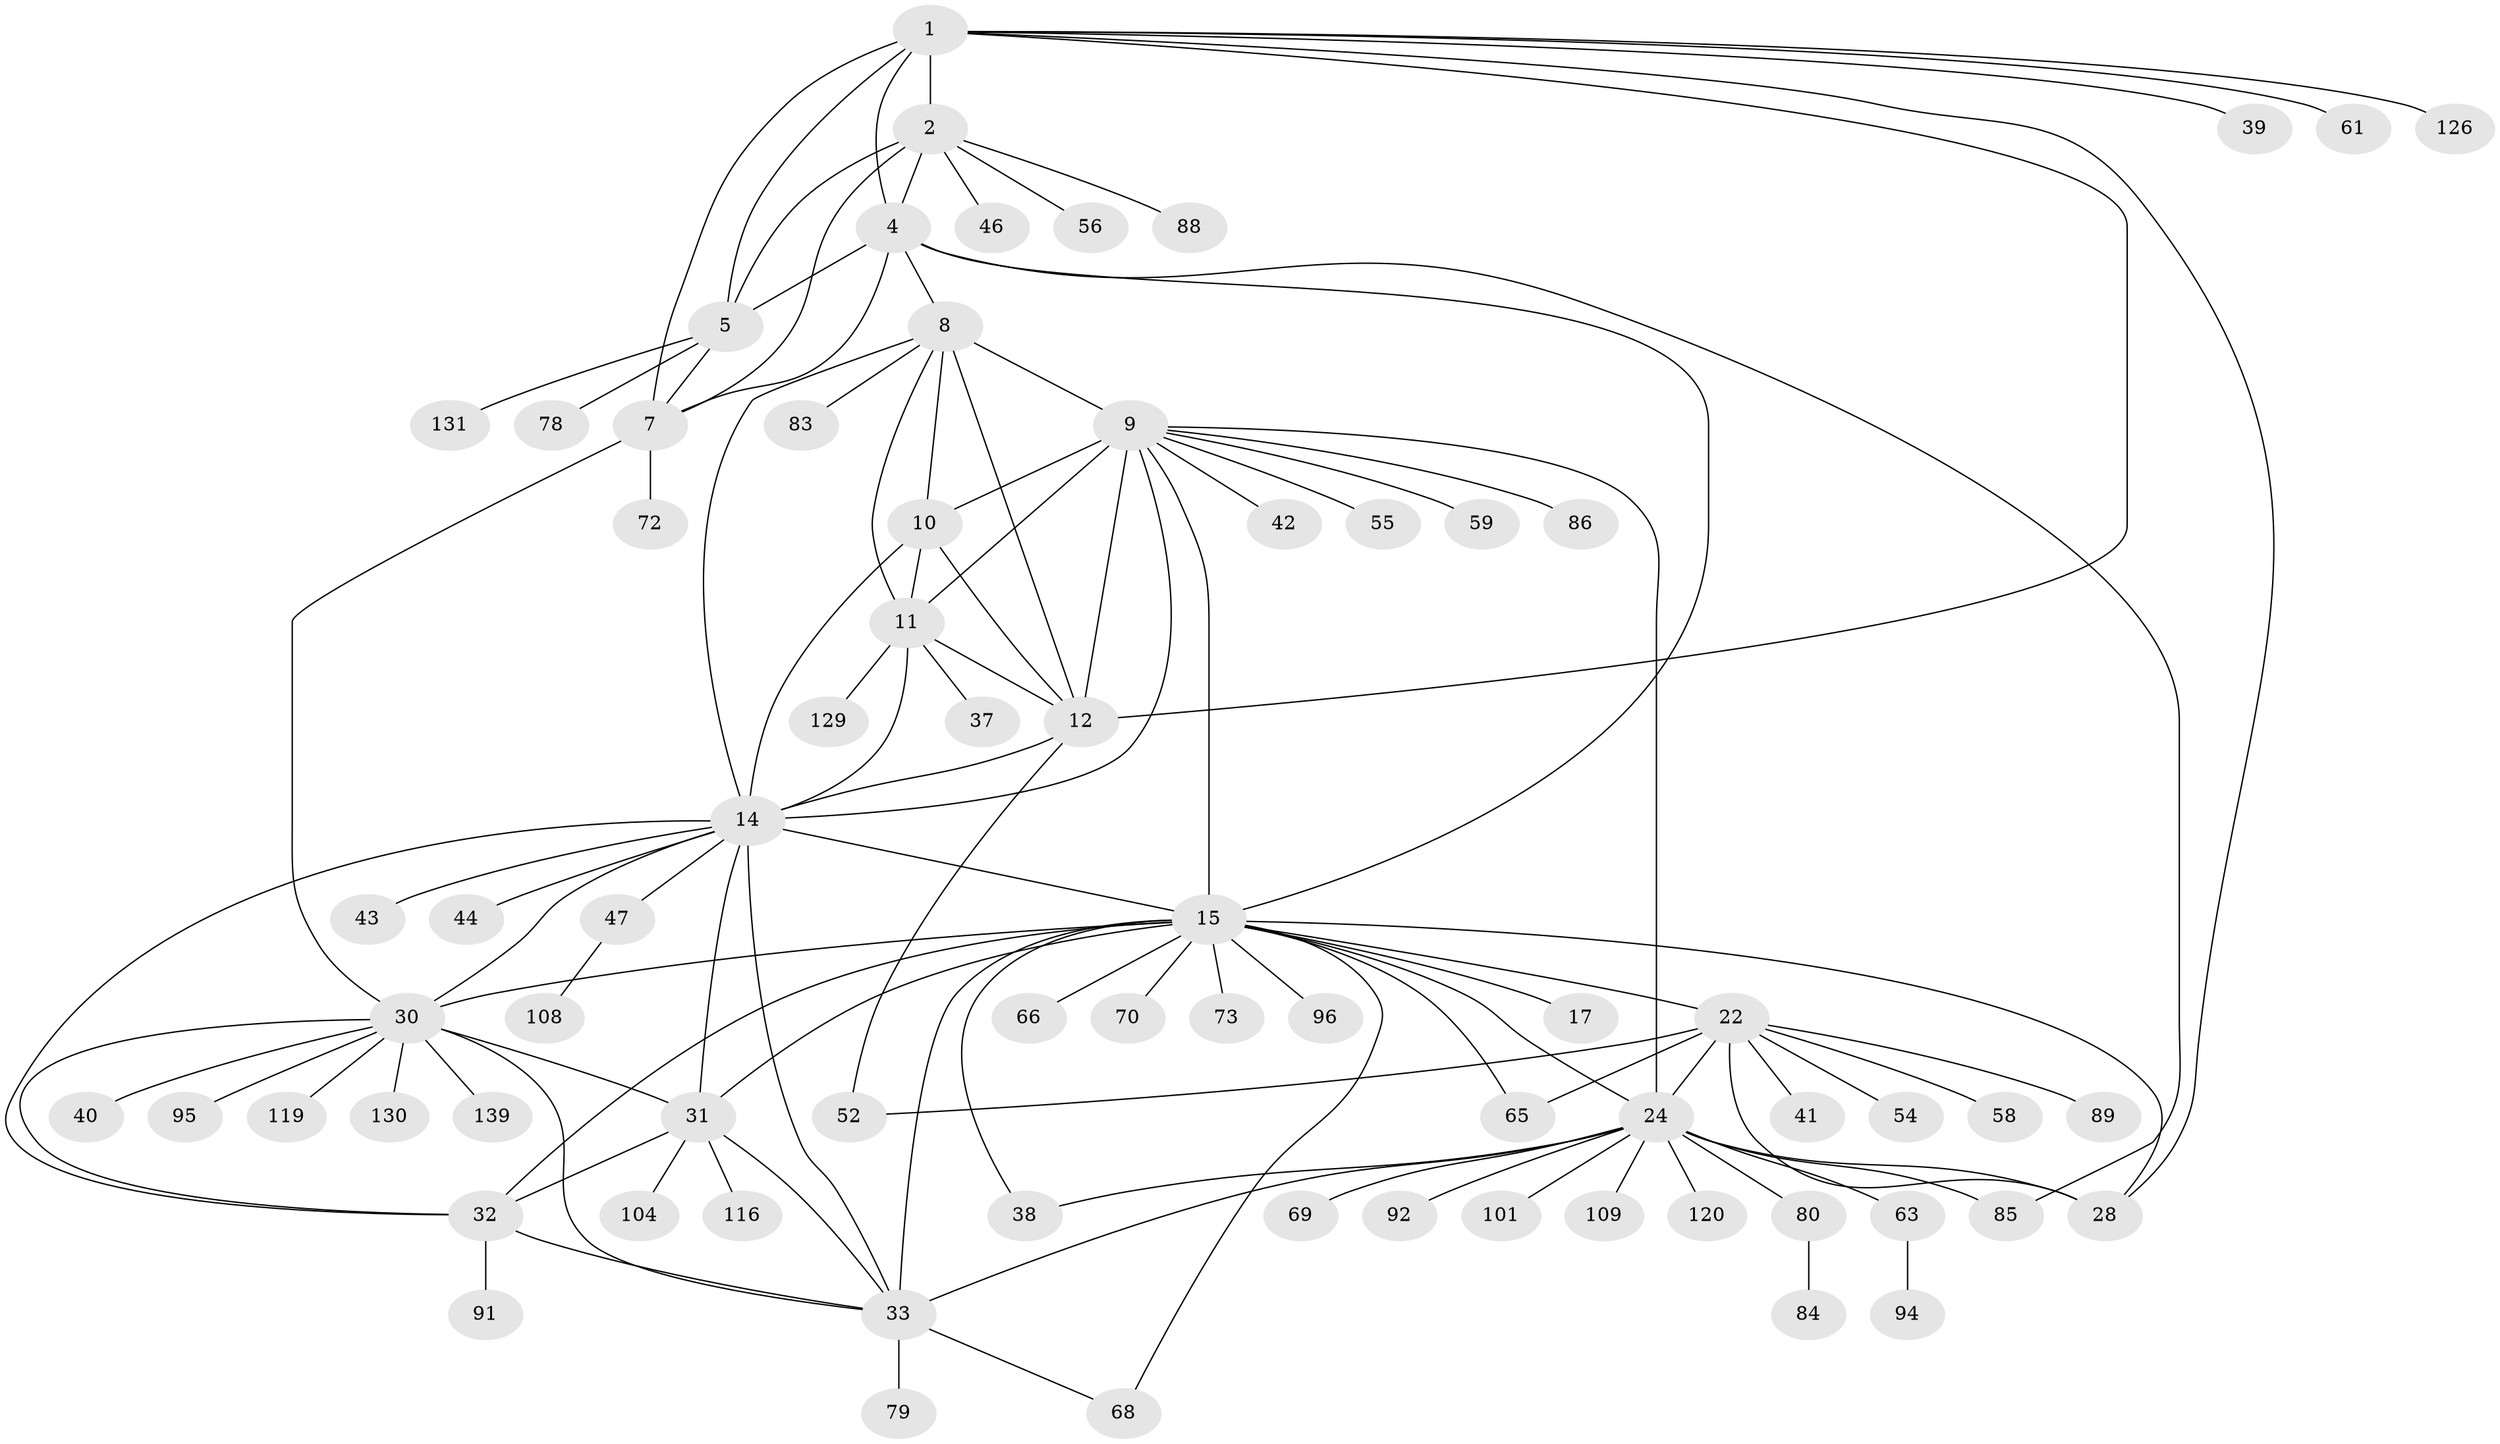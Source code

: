 // original degree distribution, {11: 0.03496503496503497, 10: 0.03496503496503497, 7: 0.013986013986013986, 8: 0.07692307692307693, 9: 0.04195804195804196, 13: 0.013986013986013986, 6: 0.006993006993006993, 12: 0.02097902097902098, 2: 0.14685314685314685, 3: 0.02097902097902098, 1: 0.5874125874125874}
// Generated by graph-tools (version 1.1) at 2025/16/03/09/25 04:16:03]
// undirected, 71 vertices, 111 edges
graph export_dot {
graph [start="1"]
  node [color=gray90,style=filled];
  1 [super="+87+3"];
  2 [super="+117+122+123+6"];
  4 [super="+62"];
  5;
  7;
  8;
  9 [super="+76+45+53+13"];
  10;
  11;
  12 [super="+36"];
  14 [super="+34"];
  15 [super="+16+64+19+134+110+20+29+18"];
  17 [super="+50+82+107+142+81"];
  22 [super="+115+26+23+27"];
  24 [super="+25"];
  28;
  30;
  31 [super="+48"];
  32 [super="+93+112+124"];
  33 [super="+49+138+51"];
  37 [super="+121+97"];
  38;
  39 [super="+143"];
  40;
  41;
  42;
  43;
  44;
  46;
  47;
  52;
  54;
  55 [super="+99"];
  56;
  58;
  59;
  61;
  63 [super="+137"];
  65;
  66;
  68;
  69;
  70;
  72;
  73;
  78;
  79;
  80;
  83 [super="+90"];
  84;
  85;
  86;
  88;
  89;
  91;
  92;
  94;
  95;
  96;
  101;
  104;
  108;
  109;
  116;
  119 [super="+135"];
  120;
  126;
  129;
  130;
  131;
  139;
  1 -- 2 [weight=4];
  1 -- 4 [weight=2];
  1 -- 5 [weight=2];
  1 -- 7 [weight=2];
  1 -- 12;
  1 -- 28;
  1 -- 39;
  1 -- 126;
  1 -- 61;
  2 -- 4 [weight=2];
  2 -- 5 [weight=2];
  2 -- 7 [weight=2];
  2 -- 88;
  2 -- 56;
  2 -- 46;
  4 -- 5;
  4 -- 7;
  4 -- 15;
  4 -- 8;
  4 -- 85;
  5 -- 7;
  5 -- 78;
  5 -- 131;
  7 -- 30;
  7 -- 72;
  8 -- 9 [weight=2];
  8 -- 10;
  8 -- 11;
  8 -- 12;
  8 -- 14;
  8 -- 83;
  9 -- 10 [weight=2];
  9 -- 11 [weight=2];
  9 -- 12 [weight=2];
  9 -- 14 [weight=2];
  9 -- 24;
  9 -- 42;
  9 -- 55;
  9 -- 86;
  9 -- 59;
  9 -- 15;
  10 -- 11;
  10 -- 12;
  10 -- 14;
  11 -- 12;
  11 -- 14;
  11 -- 37;
  11 -- 129;
  12 -- 14;
  12 -- 52;
  14 -- 43;
  14 -- 15 [weight=3];
  14 -- 32;
  14 -- 33;
  14 -- 47;
  14 -- 30;
  14 -- 44;
  14 -- 31;
  15 -- 17 [weight=6];
  15 -- 68;
  15 -- 96;
  15 -- 65;
  15 -- 70;
  15 -- 73;
  15 -- 28;
  15 -- 66;
  15 -- 32 [weight=2];
  15 -- 33 [weight=2];
  15 -- 38;
  15 -- 30 [weight=2];
  15 -- 31 [weight=2];
  15 -- 22;
  15 -- 24;
  22 -- 24 [weight=8];
  22 -- 28 [weight=4];
  22 -- 52;
  22 -- 54;
  22 -- 65;
  22 -- 41;
  22 -- 58;
  22 -- 89;
  24 -- 28 [weight=2];
  24 -- 33;
  24 -- 38;
  24 -- 69;
  24 -- 92;
  24 -- 109;
  24 -- 120;
  24 -- 101;
  24 -- 80;
  24 -- 85;
  24 -- 63;
  30 -- 31;
  30 -- 32;
  30 -- 33;
  30 -- 40;
  30 -- 95;
  30 -- 119;
  30 -- 130;
  30 -- 139;
  31 -- 32;
  31 -- 33;
  31 -- 104;
  31 -- 116;
  32 -- 33;
  32 -- 91;
  33 -- 68;
  33 -- 79;
  47 -- 108;
  63 -- 94;
  80 -- 84;
}
